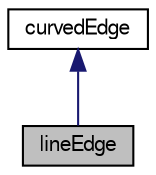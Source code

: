 digraph "lineEdge"
{
  bgcolor="transparent";
  edge [fontname="FreeSans",fontsize="10",labelfontname="FreeSans",labelfontsize="10"];
  node [fontname="FreeSans",fontsize="10",shape=record];
  Node0 [label="lineEdge",height=0.2,width=0.4,color="black", fillcolor="grey75", style="filled", fontcolor="black"];
  Node1 -> Node0 [dir="back",color="midnightblue",fontsize="10",style="solid",fontname="FreeSans"];
  Node1 [label="curvedEdge",height=0.2,width=0.4,color="black",URL="$a24738.html",tooltip="Define a curved edge that is parameterized for 0<lambda<1 between the start and end point..."];
}
